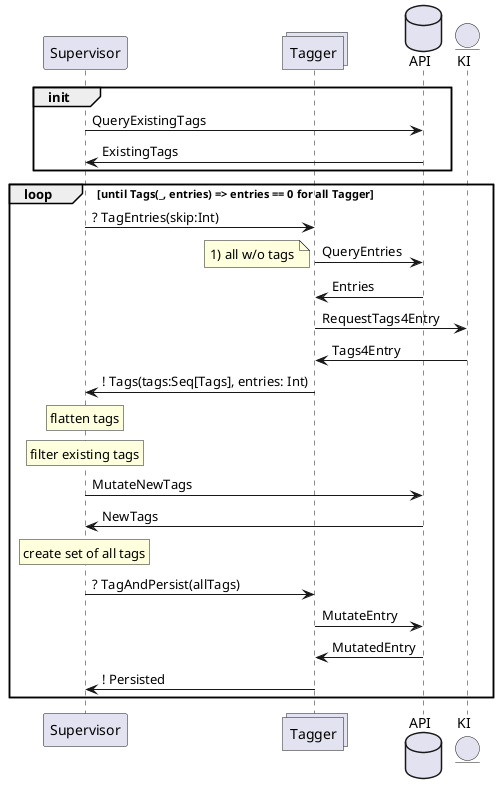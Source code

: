 @startuml
participant Supervisor
collections Tagger
database API
entity KI

group init
Supervisor -> API : QueryExistingTags
API -> Supervisor : ExistingTags
end group

loop until Tags(_, entries) => entries == 0 for all Tagger
Supervisor -> Tagger : ? TagEntries(skip:Int)

Tagger -> API : QueryEntries
note left
1) all w/o tags
end note

API -> Tagger : Entries

Tagger -> KI : RequestTags4Entry
KI -> Tagger : Tags4Entry
Tagger -> Supervisor : ! Tags(tags:Seq[Tags], entries: Int)

rnote over Supervisor: flatten tags
rnote over Supervisor: filter existing tags

Supervisor -> API : MutateNewTags
API -> Supervisor: NewTags

rnote over Supervisor: create set of all tags

Supervisor -> Tagger: ? TagAndPersist(allTags)

Tagger -> API: MutateEntry
API -> Tagger: MutatedEntry

Tagger -> Supervisor: ! Persisted
end loop
@enduml